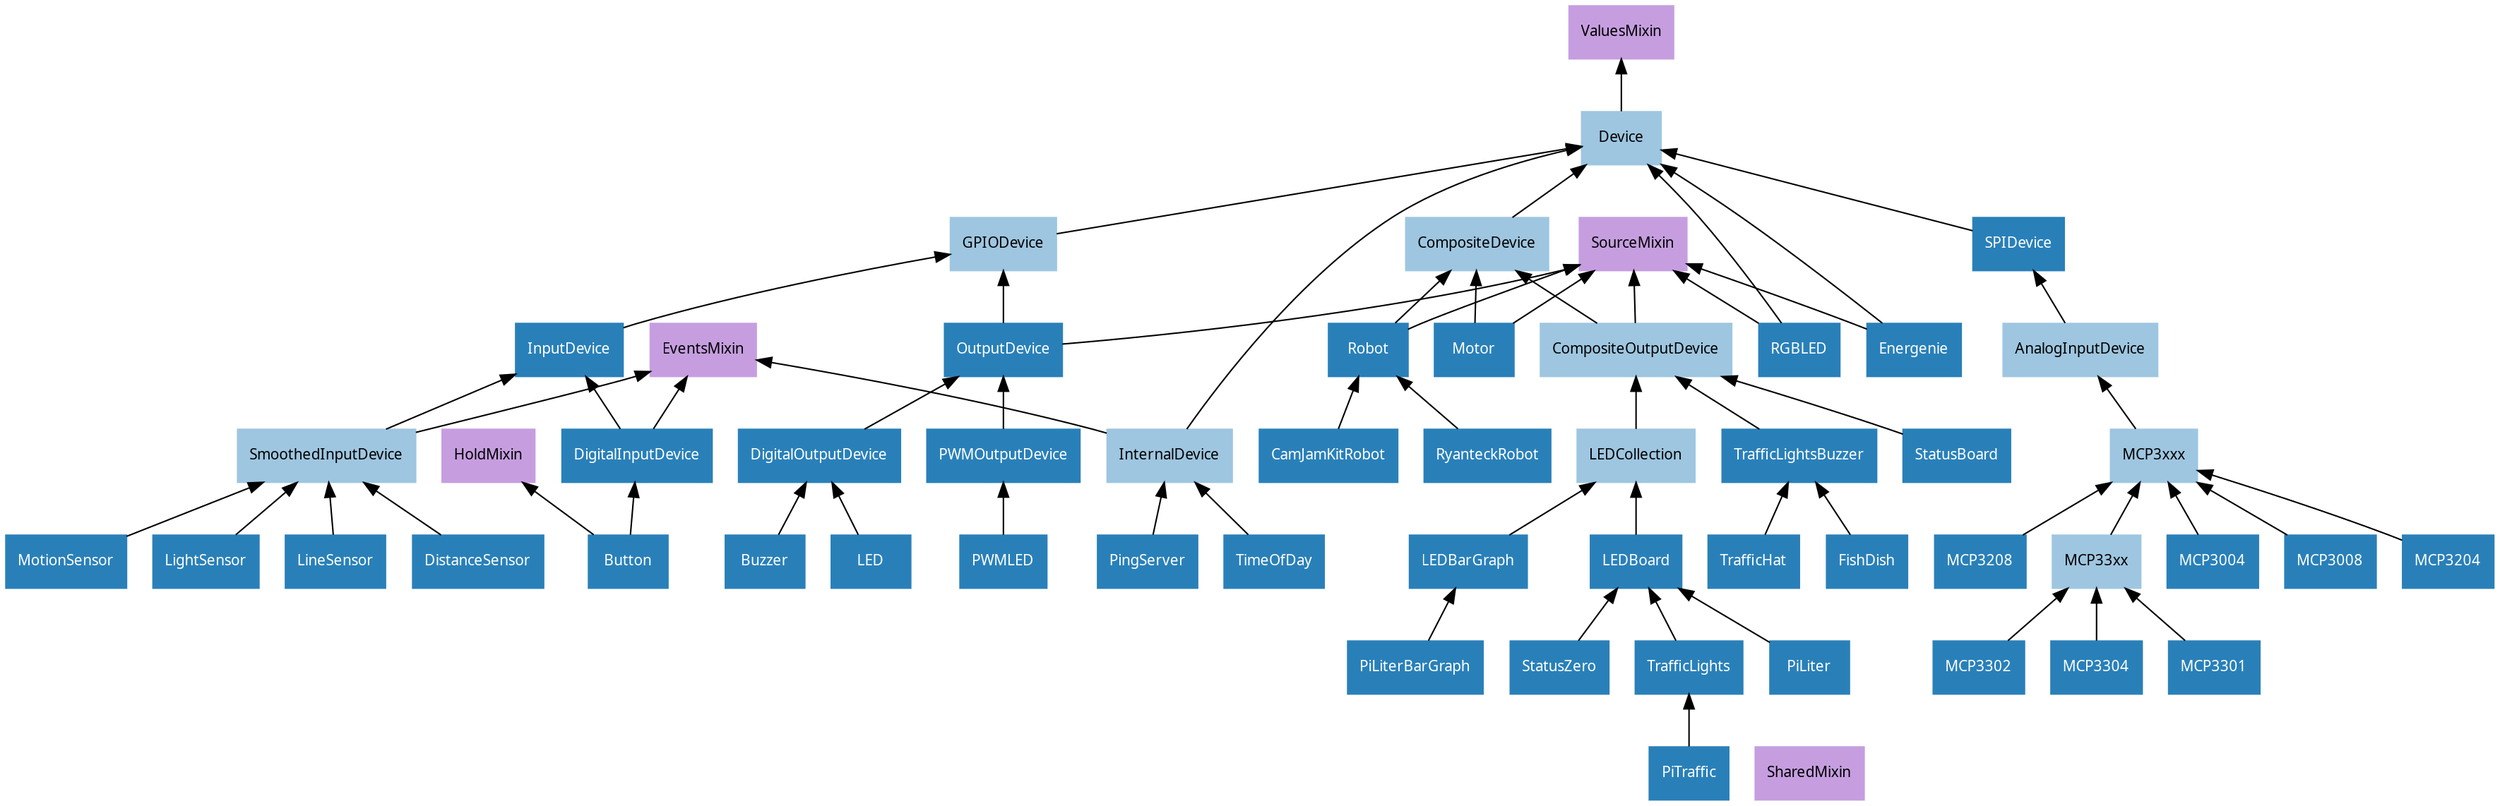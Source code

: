 /* vim: set et sw=4 sts=4: */

digraph classes {
    graph [rankdir=BT];
    node [shape=rect, style=filled, fontname=Sans, fontsize=10];
    edge [];

    /* Mixin classes */
    node [color="#c69ee0", fontcolor="#000000"]

    ValuesMixin;
    SourceMixin;
    SharedMixin;
    EventsMixin;
    HoldMixin;

    /* Abstract classes */
    node [color="#9ec6e0", fontcolor="#000000"]

    Device;
    GPIODevice;

    SmoothedInputDevice;
    AnalogInputDevice;
    MCP3xxx;
    MCP33xx;
    CompositeDevice;
    CompositeOutputDevice;
    LEDCollection;
    InternalDevice;

    GPIODevice->Device;
    Device->ValuesMixin;

    /* Concrete classes */
    node [color="#2980b9", fontcolor="#ffffff"];

    InputDevice->GPIODevice;
    DigitalInputDevice->InputDevice;
    DigitalInputDevice->EventsMixin;
    SmoothedInputDevice->InputDevice;
    SmoothedInputDevice->EventsMixin;
    Button->DigitalInputDevice;
    Button->HoldMixin;
    MotionSensor->SmoothedInputDevice;
    LightSensor->SmoothedInputDevice;
    LineSensor->SmoothedInputDevice;
    DistanceSensor->SmoothedInputDevice;

    OutputDevice->GPIODevice;
    OutputDevice->SourceMixin;
    DigitalOutputDevice->OutputDevice;
    LED->DigitalOutputDevice;
    Buzzer->DigitalOutputDevice;
    PWMOutputDevice->OutputDevice;
    PWMLED->PWMOutputDevice;
    RGBLED->Device;
    RGBLED->SourceMixin;

    SPIDevice->Device;
    AnalogInputDevice->SPIDevice;
    MCP3xxx->AnalogInputDevice;
    MCP33xx->MCP3xxx;
    MCP3004->MCP3xxx;
    MCP3008->MCP3xxx;
    MCP3204->MCP3xxx;
    MCP3208->MCP3xxx;
    MCP3301->MCP33xx;
    MCP3302->MCP33xx;
    MCP3304->MCP33xx;

    CompositeDevice->Device;
    CompositeOutputDevice->CompositeDevice;
    CompositeOutputDevice->SourceMixin;
    LEDCollection->CompositeOutputDevice;
    LEDBoard->LEDCollection;
    LEDBarGraph->LEDCollection;
    PiLiter->LEDBoard;
    PiLiterBarGraph->LEDBarGraph;
    StatusZero->LEDBoard;
    TrafficLights->LEDBoard;
    PiTraffic->TrafficLights;
    TrafficLightsBuzzer->CompositeOutputDevice;
    StatusBoard->CompositeOutputDevice;
    FishDish->TrafficLightsBuzzer;
    TrafficHat->TrafficLightsBuzzer;
    Robot->CompositeDevice;
    Robot->SourceMixin;
    Energenie->Device;
    Energenie->SourceMixin;
    RyanteckRobot->Robot;
    CamJamKitRobot->Robot;
    Motor->CompositeDevice;
    Motor->SourceMixin;

    InternalDevice->Device;
    InternalDevice->EventsMixin;
    TimeOfDay->InternalDevice;
    PingServer->InternalDevice;
}

